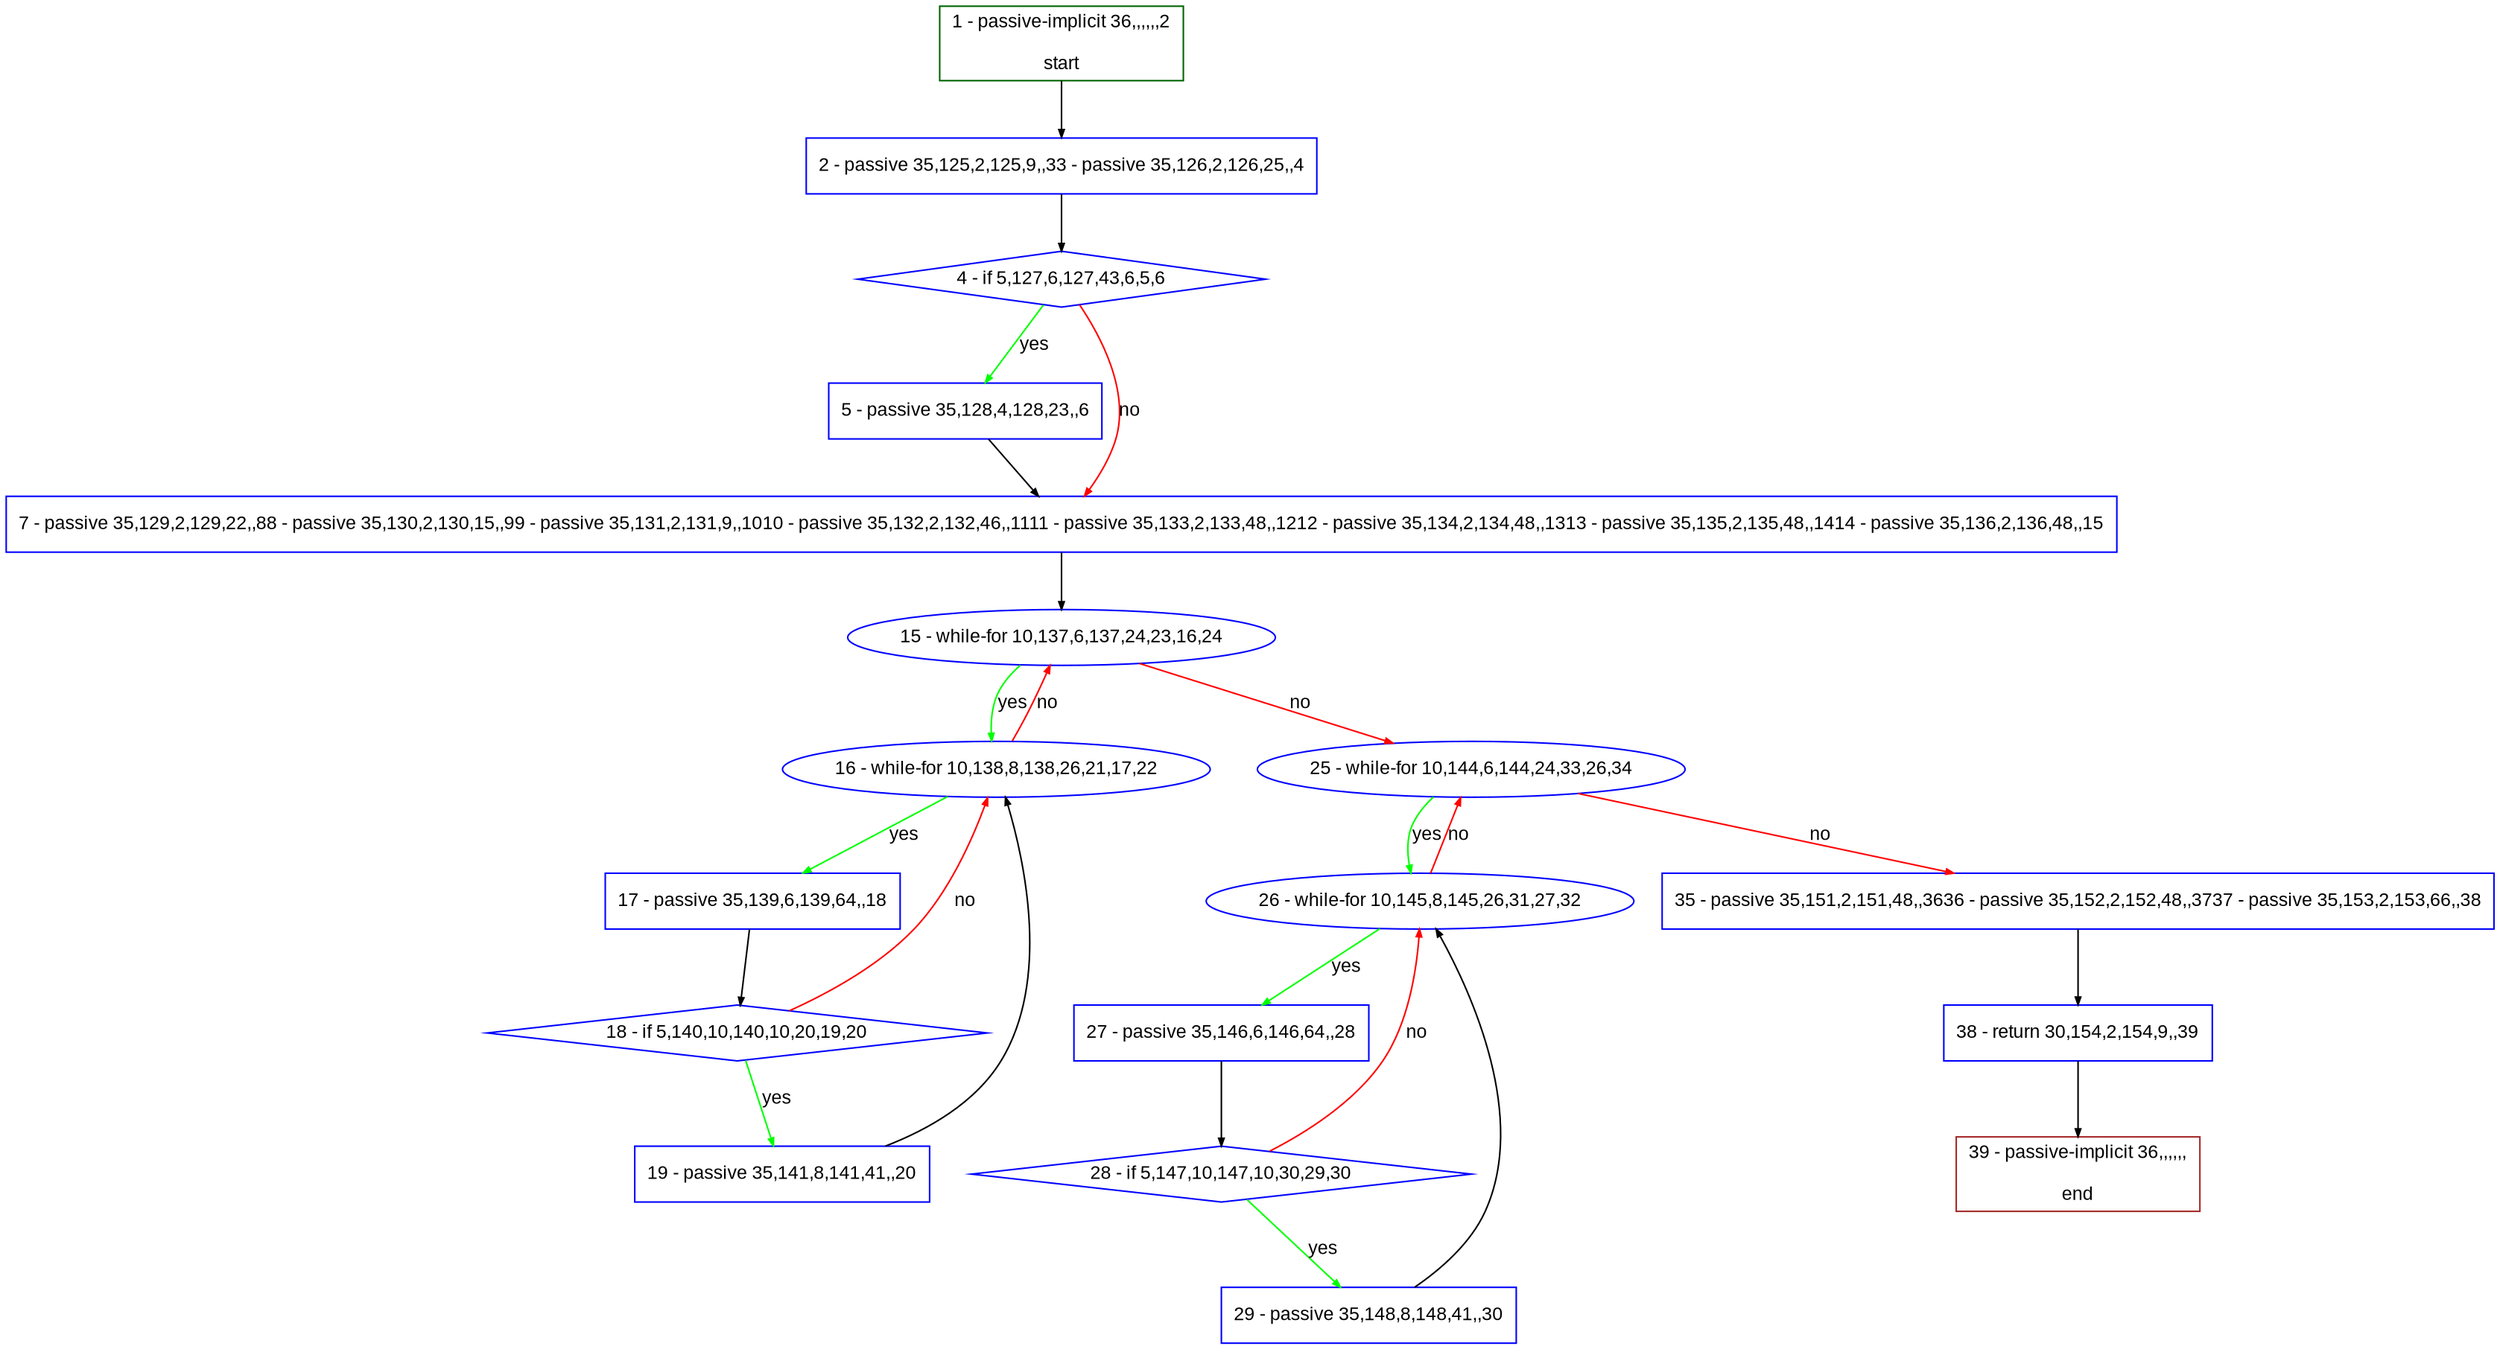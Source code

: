 digraph "" {
  graph [pack="true", label="", fontsize="12", packmode="clust", fontname="Arial", fillcolor="#FFFFCC", bgcolor="white", style="rounded,filled", compound="true"];
  node [node_initialized="no", label="", color="grey", fontsize="12", fillcolor="white", fontname="Arial", style="filled", shape="rectangle", compound="true", fixedsize="false"];
  edge [fontcolor="black", arrowhead="normal", arrowtail="none", arrowsize="0.5", ltail="", label="", color="black", fontsize="12", lhead="", fontname="Arial", dir="forward", compound="true"];
  __N1 [label="2 - passive 35,125,2,125,9,,33 - passive 35,126,2,126,25,,4", color="#0000ff", fillcolor="#ffffff", style="filled", shape="box"];
  __N2 [label="1 - passive-implicit 36,,,,,,2\n\nstart", color="#006400", fillcolor="#ffffff", style="filled", shape="box"];
  __N3 [label="4 - if 5,127,6,127,43,6,5,6", color="#0000ff", fillcolor="#ffffff", style="filled", shape="diamond"];
  __N4 [label="5 - passive 35,128,4,128,23,,6", color="#0000ff", fillcolor="#ffffff", style="filled", shape="box"];
  __N5 [label="7 - passive 35,129,2,129,22,,88 - passive 35,130,2,130,15,,99 - passive 35,131,2,131,9,,1010 - passive 35,132,2,132,46,,1111 - passive 35,133,2,133,48,,1212 - passive 35,134,2,134,48,,1313 - passive 35,135,2,135,48,,1414 - passive 35,136,2,136,48,,15", color="#0000ff", fillcolor="#ffffff", style="filled", shape="box"];
  __N6 [label="15 - while-for 10,137,6,137,24,23,16,24", color="#0000ff", fillcolor="#ffffff", style="filled", shape="oval"];
  __N7 [label="16 - while-for 10,138,8,138,26,21,17,22", color="#0000ff", fillcolor="#ffffff", style="filled", shape="oval"];
  __N8 [label="25 - while-for 10,144,6,144,24,33,26,34", color="#0000ff", fillcolor="#ffffff", style="filled", shape="oval"];
  __N9 [label="17 - passive 35,139,6,139,64,,18", color="#0000ff", fillcolor="#ffffff", style="filled", shape="box"];
  __N10 [label="18 - if 5,140,10,140,10,20,19,20", color="#0000ff", fillcolor="#ffffff", style="filled", shape="diamond"];
  __N11 [label="19 - passive 35,141,8,141,41,,20", color="#0000ff", fillcolor="#ffffff", style="filled", shape="box"];
  __N12 [label="26 - while-for 10,145,8,145,26,31,27,32", color="#0000ff", fillcolor="#ffffff", style="filled", shape="oval"];
  __N13 [label="35 - passive 35,151,2,151,48,,3636 - passive 35,152,2,152,48,,3737 - passive 35,153,2,153,66,,38", color="#0000ff", fillcolor="#ffffff", style="filled", shape="box"];
  __N14 [label="27 - passive 35,146,6,146,64,,28", color="#0000ff", fillcolor="#ffffff", style="filled", shape="box"];
  __N15 [label="28 - if 5,147,10,147,10,30,29,30", color="#0000ff", fillcolor="#ffffff", style="filled", shape="diamond"];
  __N16 [label="29 - passive 35,148,8,148,41,,30", color="#0000ff", fillcolor="#ffffff", style="filled", shape="box"];
  __N17 [label="38 - return 30,154,2,154,9,,39", color="#0000ff", fillcolor="#ffffff", style="filled", shape="box"];
  __N18 [label="39 - passive-implicit 36,,,,,,\n\nend", color="#a52a2a", fillcolor="#ffffff", style="filled", shape="box"];
  __N2 -> __N1 [arrowhead="normal", arrowtail="none", color="#000000", label="", dir="forward"];
  __N1 -> __N3 [arrowhead="normal", arrowtail="none", color="#000000", label="", dir="forward"];
  __N3 -> __N4 [arrowhead="normal", arrowtail="none", color="#00ff00", label="yes", dir="forward"];
  __N3 -> __N5 [arrowhead="normal", arrowtail="none", color="#ff0000", label="no", dir="forward"];
  __N4 -> __N5 [arrowhead="normal", arrowtail="none", color="#000000", label="", dir="forward"];
  __N5 -> __N6 [arrowhead="normal", arrowtail="none", color="#000000", label="", dir="forward"];
  __N6 -> __N7 [arrowhead="normal", arrowtail="none", color="#00ff00", label="yes", dir="forward"];
  __N7 -> __N6 [arrowhead="normal", arrowtail="none", color="#ff0000", label="no", dir="forward"];
  __N6 -> __N8 [arrowhead="normal", arrowtail="none", color="#ff0000", label="no", dir="forward"];
  __N7 -> __N9 [arrowhead="normal", arrowtail="none", color="#00ff00", label="yes", dir="forward"];
  __N9 -> __N10 [arrowhead="normal", arrowtail="none", color="#000000", label="", dir="forward"];
  __N10 -> __N7 [arrowhead="normal", arrowtail="none", color="#ff0000", label="no", dir="forward"];
  __N10 -> __N11 [arrowhead="normal", arrowtail="none", color="#00ff00", label="yes", dir="forward"];
  __N11 -> __N7 [arrowhead="normal", arrowtail="none", color="#000000", label="", dir="forward"];
  __N8 -> __N12 [arrowhead="normal", arrowtail="none", color="#00ff00", label="yes", dir="forward"];
  __N12 -> __N8 [arrowhead="normal", arrowtail="none", color="#ff0000", label="no", dir="forward"];
  __N8 -> __N13 [arrowhead="normal", arrowtail="none", color="#ff0000", label="no", dir="forward"];
  __N12 -> __N14 [arrowhead="normal", arrowtail="none", color="#00ff00", label="yes", dir="forward"];
  __N14 -> __N15 [arrowhead="normal", arrowtail="none", color="#000000", label="", dir="forward"];
  __N15 -> __N12 [arrowhead="normal", arrowtail="none", color="#ff0000", label="no", dir="forward"];
  __N15 -> __N16 [arrowhead="normal", arrowtail="none", color="#00ff00", label="yes", dir="forward"];
  __N16 -> __N12 [arrowhead="normal", arrowtail="none", color="#000000", label="", dir="forward"];
  __N13 -> __N17 [arrowhead="normal", arrowtail="none", color="#000000", label="", dir="forward"];
  __N17 -> __N18 [arrowhead="normal", arrowtail="none", color="#000000", label="", dir="forward"];
}
